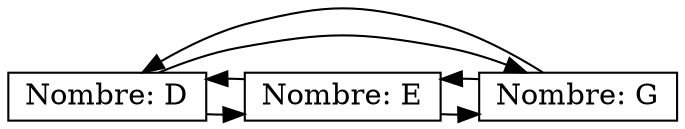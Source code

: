 digraph USUARIOS {
node[shape = box,height=.1];

nodeLC_EDIFICIOD[label = "Nombre: D",group=1];
nodeLC_EDIFICIOE[label = "Nombre: E",group=1];
nodeLC_EDIFICIOG[label = "Nombre: G",group=1];
{ rank = same;
nodeLC_EDIFICIOD;
nodeLC_EDIFICIOE;
nodeLC_EDIFICIOG;
}
nodeLC_EDIFICIOD -> nodeLC_EDIFICIOE;
nodeLC_EDIFICIOD -> nodeLC_EDIFICIOG;
nodeLC_EDIFICIOE -> nodeLC_EDIFICIOG;
nodeLC_EDIFICIOE -> nodeLC_EDIFICIOD;
nodeLC_EDIFICIOG -> nodeLC_EDIFICIOD;
nodeLC_EDIFICIOG -> nodeLC_EDIFICIOE;
}